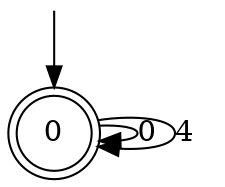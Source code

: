 digraph g {

	s0 [shape="doublecircle" label="0"];
	s0 -> s0 [label="0"];
	s0 -> s0 [label="4"];

__start0 [label="" shape="none" width="0" height="0"];
__start0 -> s0;

}
